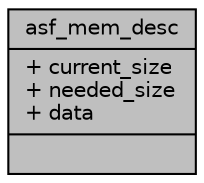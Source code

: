digraph "asf_mem_desc"
{
 // INTERACTIVE_SVG=YES
 // LATEX_PDF_SIZE
  bgcolor="transparent";
  edge [fontname="Helvetica",fontsize="10",labelfontname="Helvetica",labelfontsize="10"];
  node [fontname="Helvetica",fontsize="10",shape=record];
  Node1 [label="{asf_mem_desc\n|+ current_size\l+ needed_size\l+ data\l|}",height=0.2,width=0.4,color="black", fillcolor="grey75", style="filled", fontcolor="black",tooltip=" "];
}
